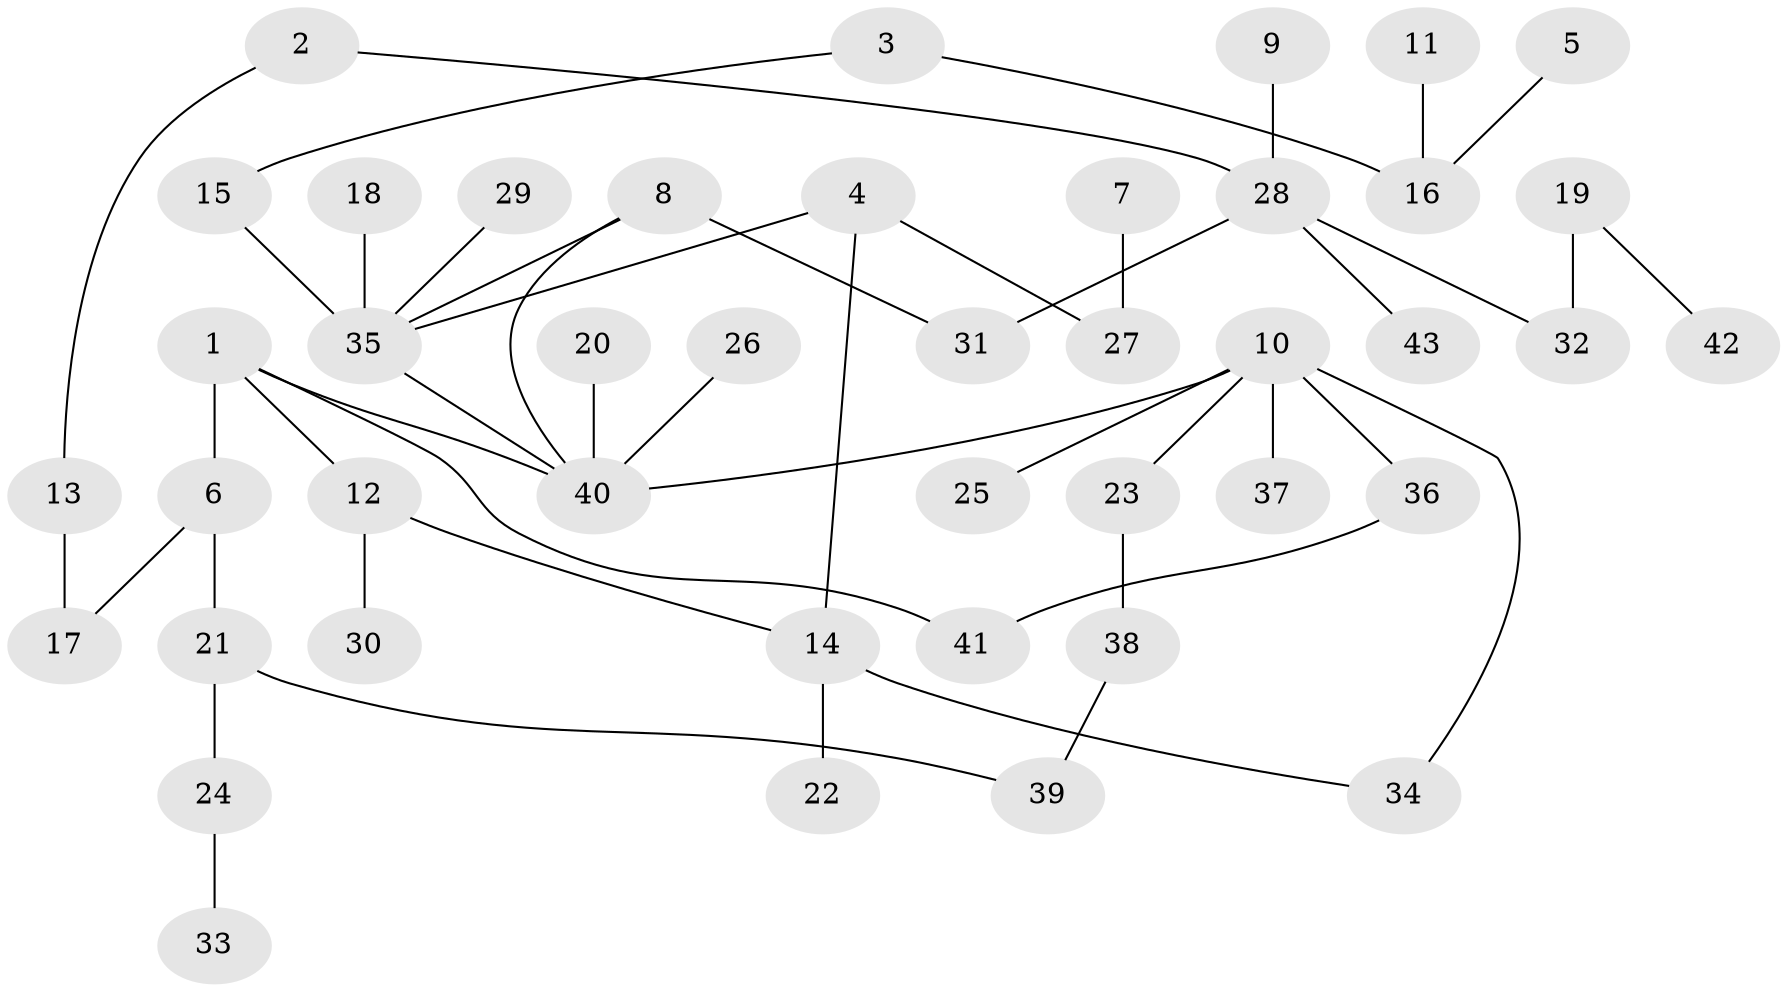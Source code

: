// original degree distribution, {7: 0.023255813953488372, 5: 0.03488372093023256, 3: 0.16279069767441862, 4: 0.08139534883720931, 2: 0.23255813953488372, 6: 0.011627906976744186, 1: 0.45348837209302323}
// Generated by graph-tools (version 1.1) at 2025/01/03/09/25 03:01:01]
// undirected, 43 vertices, 48 edges
graph export_dot {
graph [start="1"]
  node [color=gray90,style=filled];
  1;
  2;
  3;
  4;
  5;
  6;
  7;
  8;
  9;
  10;
  11;
  12;
  13;
  14;
  15;
  16;
  17;
  18;
  19;
  20;
  21;
  22;
  23;
  24;
  25;
  26;
  27;
  28;
  29;
  30;
  31;
  32;
  33;
  34;
  35;
  36;
  37;
  38;
  39;
  40;
  41;
  42;
  43;
  1 -- 6 [weight=1.0];
  1 -- 12 [weight=1.0];
  1 -- 40 [weight=2.0];
  1 -- 41 [weight=1.0];
  2 -- 13 [weight=1.0];
  2 -- 28 [weight=1.0];
  3 -- 15 [weight=1.0];
  3 -- 16 [weight=1.0];
  4 -- 14 [weight=1.0];
  4 -- 27 [weight=1.0];
  4 -- 35 [weight=1.0];
  5 -- 16 [weight=1.0];
  6 -- 17 [weight=1.0];
  6 -- 21 [weight=1.0];
  7 -- 27 [weight=1.0];
  8 -- 31 [weight=1.0];
  8 -- 35 [weight=1.0];
  8 -- 40 [weight=1.0];
  9 -- 28 [weight=1.0];
  10 -- 23 [weight=1.0];
  10 -- 25 [weight=1.0];
  10 -- 34 [weight=1.0];
  10 -- 36 [weight=1.0];
  10 -- 37 [weight=1.0];
  10 -- 40 [weight=1.0];
  11 -- 16 [weight=1.0];
  12 -- 14 [weight=1.0];
  12 -- 30 [weight=1.0];
  13 -- 17 [weight=1.0];
  14 -- 22 [weight=1.0];
  14 -- 34 [weight=1.0];
  15 -- 35 [weight=1.0];
  18 -- 35 [weight=1.0];
  19 -- 32 [weight=1.0];
  19 -- 42 [weight=1.0];
  20 -- 40 [weight=1.0];
  21 -- 24 [weight=1.0];
  21 -- 39 [weight=1.0];
  23 -- 38 [weight=1.0];
  24 -- 33 [weight=1.0];
  26 -- 40 [weight=1.0];
  28 -- 31 [weight=1.0];
  28 -- 32 [weight=1.0];
  28 -- 43 [weight=1.0];
  29 -- 35 [weight=1.0];
  35 -- 40 [weight=1.0];
  36 -- 41 [weight=1.0];
  38 -- 39 [weight=1.0];
}
